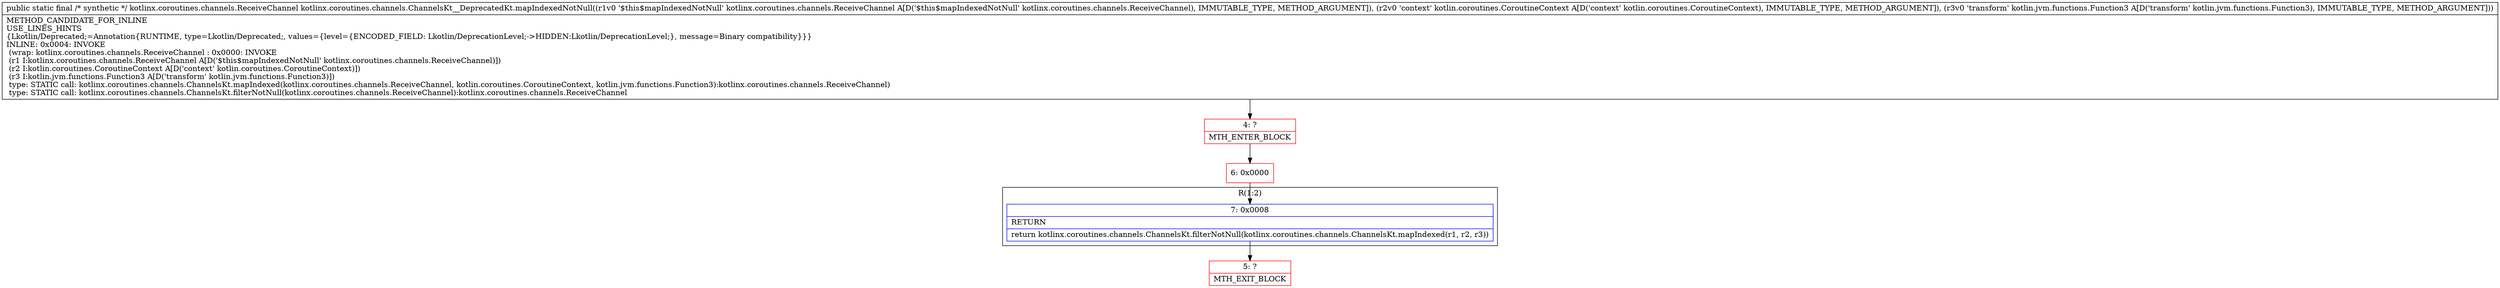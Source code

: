 digraph "CFG forkotlinx.coroutines.channels.ChannelsKt__DeprecatedKt.mapIndexedNotNull(Lkotlinx\/coroutines\/channels\/ReceiveChannel;Lkotlin\/coroutines\/CoroutineContext;Lkotlin\/jvm\/functions\/Function3;)Lkotlinx\/coroutines\/channels\/ReceiveChannel;" {
subgraph cluster_Region_1093545006 {
label = "R(1:2)";
node [shape=record,color=blue];
Node_7 [shape=record,label="{7\:\ 0x0008|RETURN\l|return kotlinx.coroutines.channels.ChannelsKt.filterNotNull(kotlinx.coroutines.channels.ChannelsKt.mapIndexed(r1, r2, r3))\l}"];
}
Node_4 [shape=record,color=red,label="{4\:\ ?|MTH_ENTER_BLOCK\l}"];
Node_6 [shape=record,color=red,label="{6\:\ 0x0000}"];
Node_5 [shape=record,color=red,label="{5\:\ ?|MTH_EXIT_BLOCK\l}"];
MethodNode[shape=record,label="{public static final \/* synthetic *\/ kotlinx.coroutines.channels.ReceiveChannel kotlinx.coroutines.channels.ChannelsKt__DeprecatedKt.mapIndexedNotNull((r1v0 '$this$mapIndexedNotNull' kotlinx.coroutines.channels.ReceiveChannel A[D('$this$mapIndexedNotNull' kotlinx.coroutines.channels.ReceiveChannel), IMMUTABLE_TYPE, METHOD_ARGUMENT]), (r2v0 'context' kotlin.coroutines.CoroutineContext A[D('context' kotlin.coroutines.CoroutineContext), IMMUTABLE_TYPE, METHOD_ARGUMENT]), (r3v0 'transform' kotlin.jvm.functions.Function3 A[D('transform' kotlin.jvm.functions.Function3), IMMUTABLE_TYPE, METHOD_ARGUMENT]))  | METHOD_CANDIDATE_FOR_INLINE\lUSE_LINES_HINTS\l\{Lkotlin\/Deprecated;=Annotation\{RUNTIME, type=Lkotlin\/Deprecated;, values=\{level=\{ENCODED_FIELD: Lkotlin\/DeprecationLevel;\-\>HIDDEN:Lkotlin\/DeprecationLevel;\}, message=Binary compatibility\}\}\}\lINLINE: 0x0004: INVOKE  \l  (wrap: kotlinx.coroutines.channels.ReceiveChannel : 0x0000: INVOKE  \l  (r1 I:kotlinx.coroutines.channels.ReceiveChannel A[D('$this$mapIndexedNotNull' kotlinx.coroutines.channels.ReceiveChannel)])\l  (r2 I:kotlin.coroutines.CoroutineContext A[D('context' kotlin.coroutines.CoroutineContext)])\l  (r3 I:kotlin.jvm.functions.Function3 A[D('transform' kotlin.jvm.functions.Function3)])\l type: STATIC call: kotlinx.coroutines.channels.ChannelsKt.mapIndexed(kotlinx.coroutines.channels.ReceiveChannel, kotlin.coroutines.CoroutineContext, kotlin.jvm.functions.Function3):kotlinx.coroutines.channels.ReceiveChannel)\l type: STATIC call: kotlinx.coroutines.channels.ChannelsKt.filterNotNull(kotlinx.coroutines.channels.ReceiveChannel):kotlinx.coroutines.channels.ReceiveChannel\l}"];
MethodNode -> Node_4;Node_7 -> Node_5;
Node_4 -> Node_6;
Node_6 -> Node_7;
}

